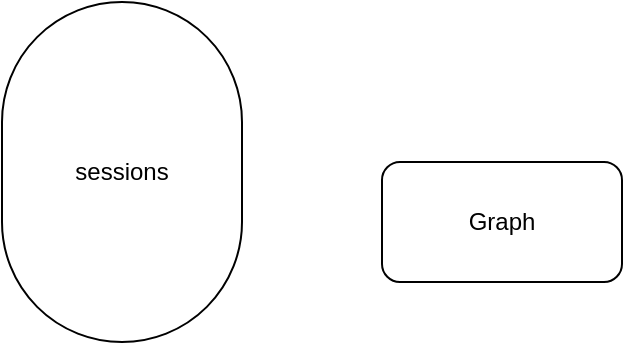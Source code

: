 <mxfile version="13.8.8" type="github">
  <diagram id="WNKRPRZF5IoHiyn_uSLK" name="Page-1">
    <mxGraphModel dx="1564" dy="914" grid="1" gridSize="10" guides="1" tooltips="1" connect="1" arrows="1" fold="1" page="1" pageScale="1" pageWidth="850" pageHeight="1100" math="0" shadow="0">
      <root>
        <mxCell id="0" />
        <mxCell id="1" parent="0" />
        <mxCell id="eMp99R8xjILvdZHnZoo6-1" value="Graph" style="rounded=1;whiteSpace=wrap;html=1;" vertex="1" parent="1">
          <mxGeometry x="350" y="260" width="120" height="60" as="geometry" />
        </mxCell>
        <mxCell id="eMp99R8xjILvdZHnZoo6-2" value="sessions" style="rounded=1;whiteSpace=wrap;html=1;arcSize=50;" vertex="1" parent="1">
          <mxGeometry x="160" y="180" width="120" height="170" as="geometry" />
        </mxCell>
      </root>
    </mxGraphModel>
  </diagram>
</mxfile>
